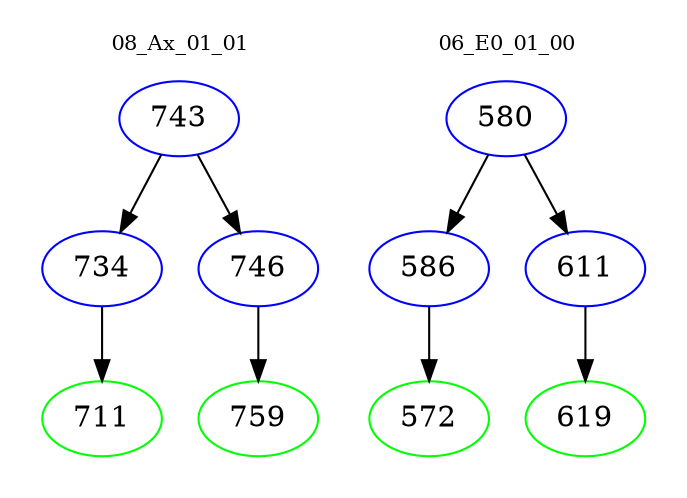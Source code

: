digraph{
subgraph cluster_0 {
color = white
label = "08_Ax_01_01";
fontsize=10;
T0_743 [label="743", color="blue"]
T0_743 -> T0_734 [color="black"]
T0_734 [label="734", color="blue"]
T0_734 -> T0_711 [color="black"]
T0_711 [label="711", color="green"]
T0_743 -> T0_746 [color="black"]
T0_746 [label="746", color="blue"]
T0_746 -> T0_759 [color="black"]
T0_759 [label="759", color="green"]
}
subgraph cluster_1 {
color = white
label = "06_E0_01_00";
fontsize=10;
T1_580 [label="580", color="blue"]
T1_580 -> T1_586 [color="black"]
T1_586 [label="586", color="blue"]
T1_586 -> T1_572 [color="black"]
T1_572 [label="572", color="green"]
T1_580 -> T1_611 [color="black"]
T1_611 [label="611", color="blue"]
T1_611 -> T1_619 [color="black"]
T1_619 [label="619", color="green"]
}
}
